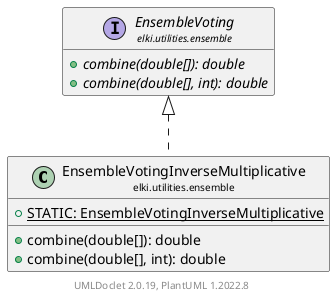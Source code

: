 @startuml
    remove .*\.(Instance|Par|Parameterizer|Factory)$
    set namespaceSeparator none
    hide empty fields
    hide empty methods

    class "<size:14>EnsembleVotingInverseMultiplicative\n<size:10>elki.utilities.ensemble" as elki.utilities.ensemble.EnsembleVotingInverseMultiplicative [[EnsembleVotingInverseMultiplicative.html]] {
        {static} +STATIC: EnsembleVotingInverseMultiplicative
        +combine(double[]): double
        +combine(double[], int): double
    }

    interface "<size:14>EnsembleVoting\n<size:10>elki.utilities.ensemble" as elki.utilities.ensemble.EnsembleVoting [[EnsembleVoting.html]] {
        {abstract} +combine(double[]): double
        {abstract} +combine(double[], int): double
    }
    class "<size:14>EnsembleVotingInverseMultiplicative.Par\n<size:10>elki.utilities.ensemble" as elki.utilities.ensemble.EnsembleVotingInverseMultiplicative.Par [[EnsembleVotingInverseMultiplicative.Par.html]]

    elki.utilities.ensemble.EnsembleVoting <|.. elki.utilities.ensemble.EnsembleVotingInverseMultiplicative
    elki.utilities.ensemble.EnsembleVotingInverseMultiplicative +-- elki.utilities.ensemble.EnsembleVotingInverseMultiplicative.Par

    center footer UMLDoclet 2.0.19, PlantUML 1.2022.8
@enduml
